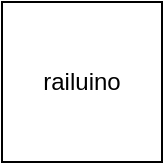 <mxfile version="20.7.4" type="device"><diagram id="vSSfISMjDgOexTFwEaJK" name="Page-1"><mxGraphModel dx="1098" dy="820" grid="1" gridSize="10" guides="1" tooltips="1" connect="1" arrows="1" fold="1" page="1" pageScale="1" pageWidth="850" pageHeight="1100" math="0" shadow="0"><root><mxCell id="0"/><mxCell id="1" parent="0"/><mxCell id="YCTGKIHHwm0h8jfAbRrV-1" value="railuino" style="whiteSpace=wrap;html=1;aspect=fixed;" vertex="1" parent="1"><mxGeometry x="330" y="370" width="80" height="80" as="geometry"/></mxCell></root></mxGraphModel></diagram></mxfile>